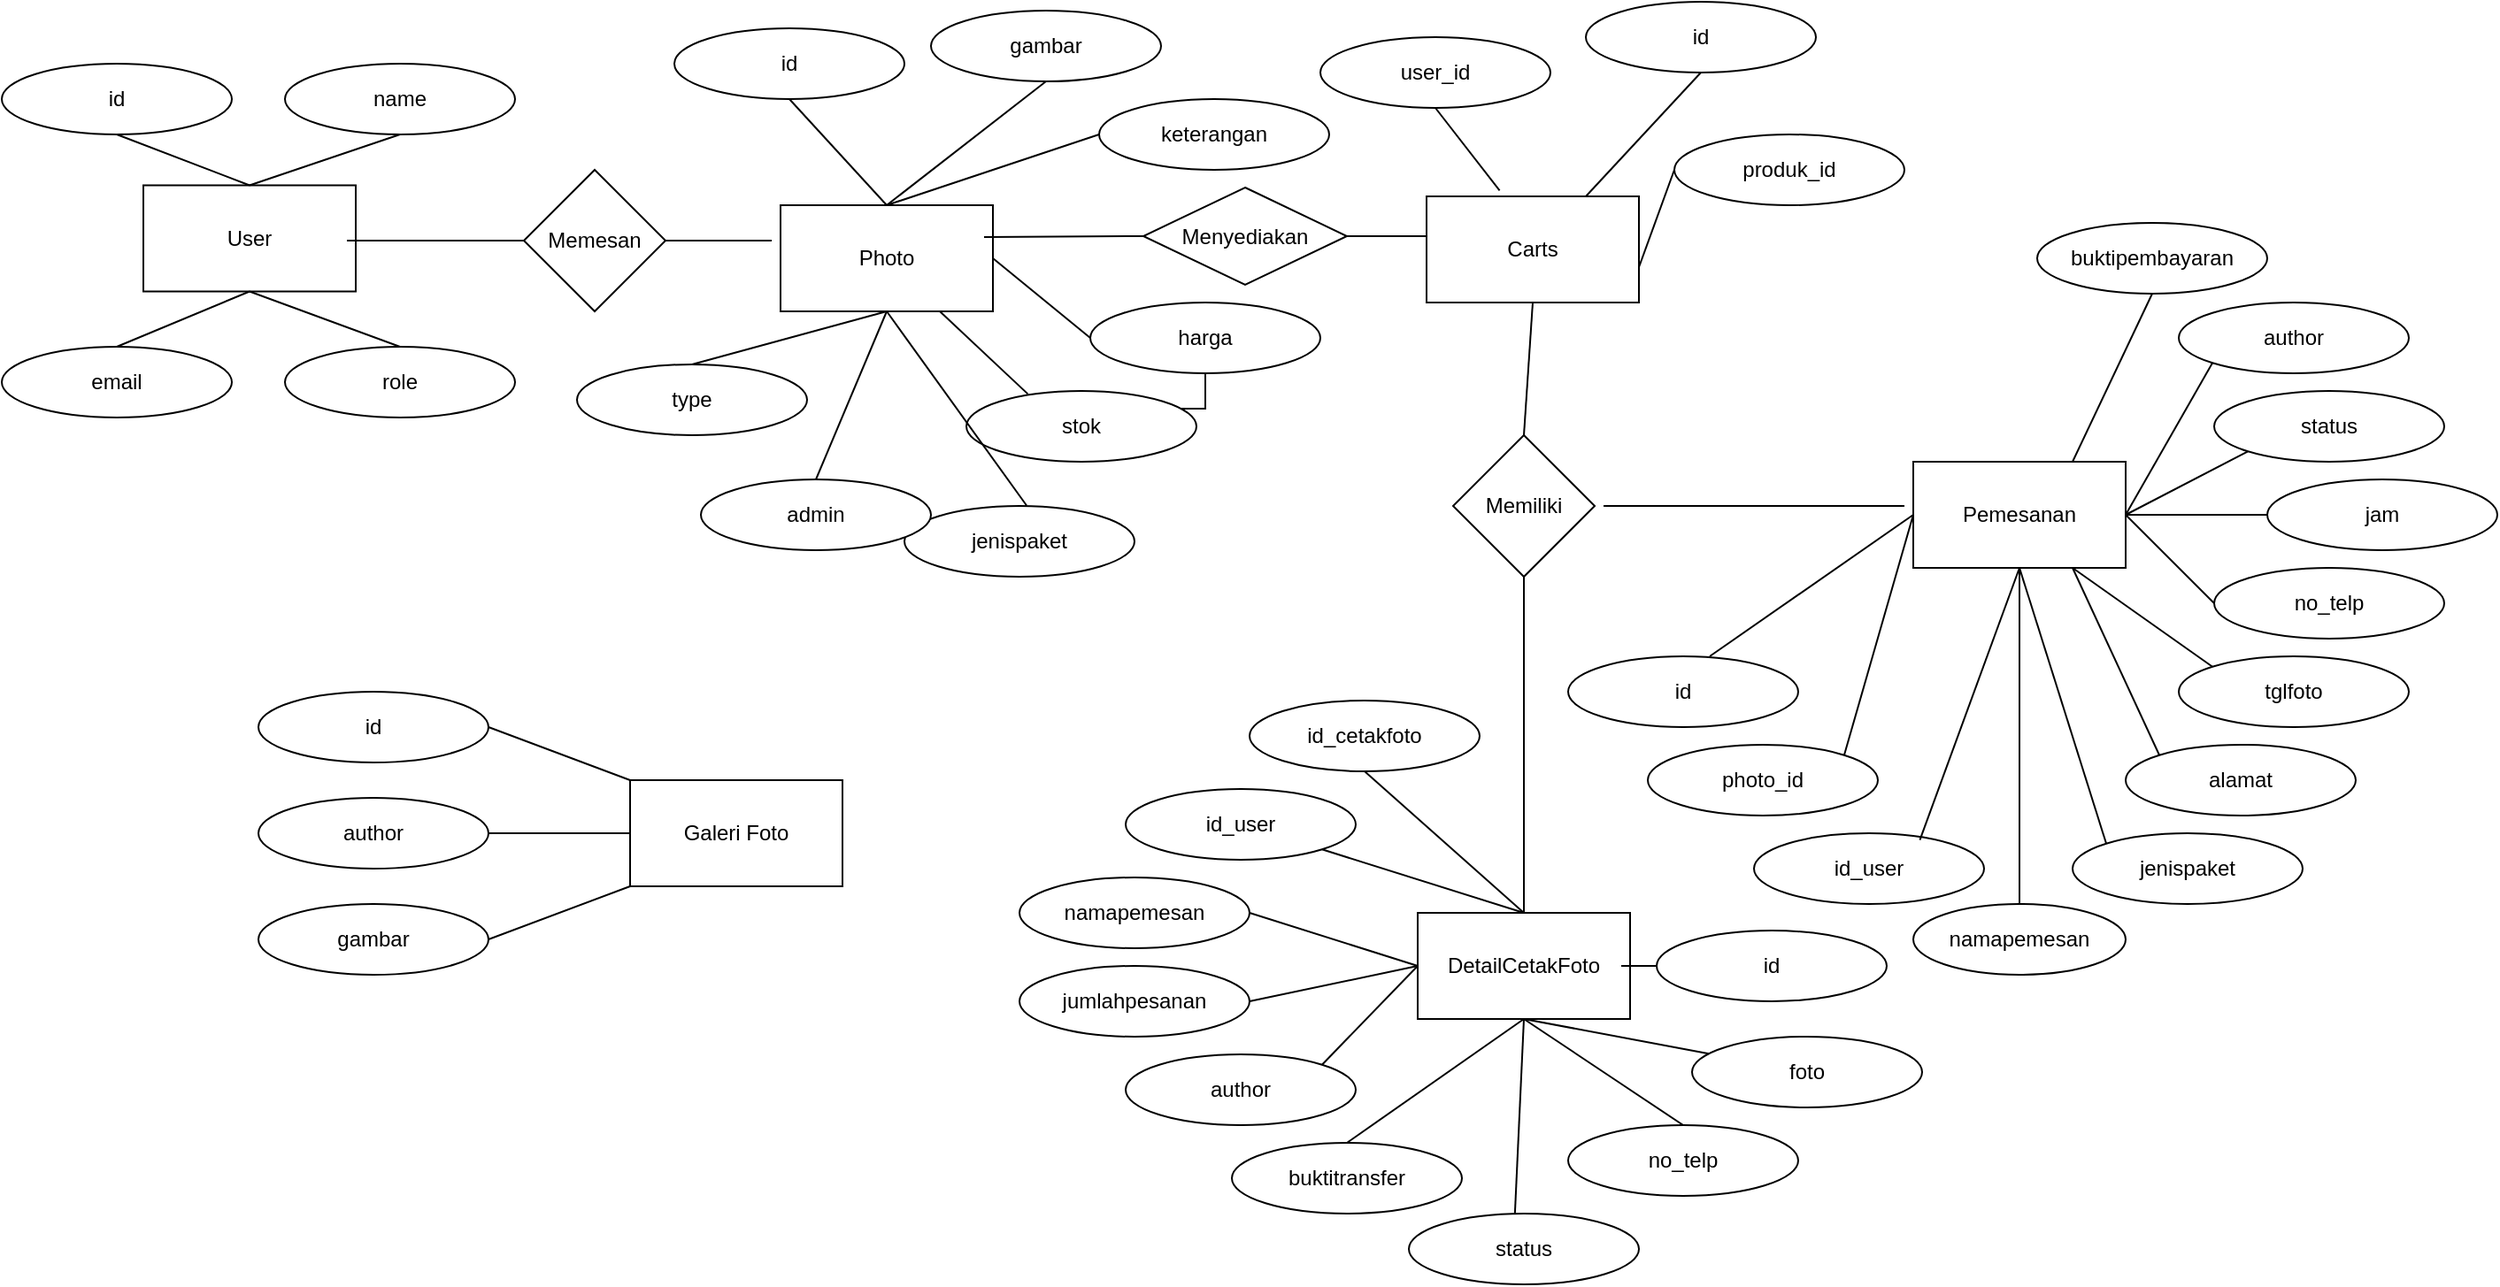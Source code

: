 <mxfile version="16.6.2" type="device"><diagram id="_J8VI4wUgzjr0-naUFcO" name="Page-1"><mxGraphModel dx="1447" dy="750" grid="1" gridSize="10" guides="1" tooltips="1" connect="1" arrows="1" fold="1" page="1" pageScale="1" pageWidth="1100" pageHeight="850" math="0" shadow="0"><root><mxCell id="0"/><mxCell id="1" parent="0"/><mxCell id="YddHM_7tCGJW2yrlSGGe-1" value="Photo" style="rounded=0;whiteSpace=wrap;html=1;" parent="1" vertex="1"><mxGeometry x="665" y="240" width="120" height="60" as="geometry"/></mxCell><mxCell id="YddHM_7tCGJW2yrlSGGe-10" style="rounded=0;orthogonalLoop=1;jettySize=auto;html=1;entryX=1;entryY=0.5;entryDx=0;entryDy=0;endArrow=none;endFill=0;exitX=0;exitY=0;exitDx=0;exitDy=0;" parent="1" source="YddHM_7tCGJW2yrlSGGe-2" target="YddHM_7tCGJW2yrlSGGe-7" edge="1"><mxGeometry relative="1" as="geometry"/></mxCell><mxCell id="YddHM_7tCGJW2yrlSGGe-2" value="Galeri Foto" style="rounded=0;whiteSpace=wrap;html=1;" parent="1" vertex="1"><mxGeometry x="580" y="565" width="120" height="60" as="geometry"/></mxCell><mxCell id="YddHM_7tCGJW2yrlSGGe-3" value="DetailCetakFoto" style="rounded=0;whiteSpace=wrap;html=1;" parent="1" vertex="1"><mxGeometry x="1025" y="640" width="120" height="60" as="geometry"/></mxCell><mxCell id="YddHM_7tCGJW2yrlSGGe-4" value="Carts" style="rounded=0;whiteSpace=wrap;html=1;" parent="1" vertex="1"><mxGeometry x="1030" y="235" width="120" height="60" as="geometry"/></mxCell><mxCell id="YddHM_7tCGJW2yrlSGGe-5" value="User" style="rounded=0;whiteSpace=wrap;html=1;" parent="1" vertex="1"><mxGeometry x="305" y="228.75" width="120" height="60" as="geometry"/></mxCell><mxCell id="YddHM_7tCGJW2yrlSGGe-6" value="Pemesanan" style="rounded=0;whiteSpace=wrap;html=1;" parent="1" vertex="1"><mxGeometry x="1305" y="385" width="120" height="60" as="geometry"/></mxCell><mxCell id="YddHM_7tCGJW2yrlSGGe-7" value="id" style="ellipse;whiteSpace=wrap;html=1;" parent="1" vertex="1"><mxGeometry x="370" y="515" width="130" height="40" as="geometry"/></mxCell><mxCell id="YddHM_7tCGJW2yrlSGGe-8" value="author" style="ellipse;whiteSpace=wrap;html=1;" parent="1" vertex="1"><mxGeometry x="370" y="575" width="130" height="40" as="geometry"/></mxCell><mxCell id="YddHM_7tCGJW2yrlSGGe-9" value="gambar" style="ellipse;whiteSpace=wrap;html=1;" parent="1" vertex="1"><mxGeometry x="370" y="635" width="130" height="40" as="geometry"/></mxCell><mxCell id="YddHM_7tCGJW2yrlSGGe-11" style="rounded=0;orthogonalLoop=1;jettySize=auto;html=1;entryX=1;entryY=0.5;entryDx=0;entryDy=0;endArrow=none;endFill=0;exitX=0;exitY=0.5;exitDx=0;exitDy=0;" parent="1" source="YddHM_7tCGJW2yrlSGGe-2" target="YddHM_7tCGJW2yrlSGGe-8" edge="1"><mxGeometry relative="1" as="geometry"><mxPoint x="590" y="575" as="sourcePoint"/><mxPoint x="510" y="525" as="targetPoint"/></mxGeometry></mxCell><mxCell id="YddHM_7tCGJW2yrlSGGe-12" style="rounded=0;orthogonalLoop=1;jettySize=auto;html=1;entryX=1;entryY=0.5;entryDx=0;entryDy=0;endArrow=none;endFill=0;exitX=0;exitY=1;exitDx=0;exitDy=0;" parent="1" source="YddHM_7tCGJW2yrlSGGe-2" target="YddHM_7tCGJW2yrlSGGe-9" edge="1"><mxGeometry relative="1" as="geometry"><mxPoint x="600" y="585" as="sourcePoint"/><mxPoint x="520" y="535" as="targetPoint"/></mxGeometry></mxCell><mxCell id="YddHM_7tCGJW2yrlSGGe-13" value="id" style="ellipse;whiteSpace=wrap;html=1;" parent="1" vertex="1"><mxGeometry x="1120" y="125" width="130" height="40" as="geometry"/></mxCell><mxCell id="YddHM_7tCGJW2yrlSGGe-15" value="user_id" style="ellipse;whiteSpace=wrap;html=1;" parent="1" vertex="1"><mxGeometry x="970" y="145" width="130" height="40" as="geometry"/></mxCell><mxCell id="YddHM_7tCGJW2yrlSGGe-16" value="produk_id" style="ellipse;whiteSpace=wrap;html=1;" parent="1" vertex="1"><mxGeometry x="1170" y="200" width="130" height="40" as="geometry"/></mxCell><mxCell id="YddHM_7tCGJW2yrlSGGe-20" value="id" style="ellipse;whiteSpace=wrap;html=1;" parent="1" vertex="1"><mxGeometry x="225" y="160" width="130" height="40" as="geometry"/></mxCell><mxCell id="YddHM_7tCGJW2yrlSGGe-21" style="rounded=0;orthogonalLoop=1;jettySize=auto;html=1;entryX=0.5;entryY=0;entryDx=0;entryDy=0;endArrow=none;endFill=0;exitX=0.5;exitY=1;exitDx=0;exitDy=0;" parent="1" source="YddHM_7tCGJW2yrlSGGe-20" target="YddHM_7tCGJW2yrlSGGe-5" edge="1"><mxGeometry relative="1" as="geometry"><mxPoint x="455" y="188.75" as="sourcePoint"/><mxPoint x="735" y="103.75" as="targetPoint"/></mxGeometry></mxCell><mxCell id="YddHM_7tCGJW2yrlSGGe-22" value="name" style="ellipse;whiteSpace=wrap;html=1;" parent="1" vertex="1"><mxGeometry x="385" y="160" width="130" height="40" as="geometry"/></mxCell><mxCell id="YddHM_7tCGJW2yrlSGGe-23" value="role" style="ellipse;whiteSpace=wrap;html=1;" parent="1" vertex="1"><mxGeometry x="385" y="320" width="130" height="40" as="geometry"/></mxCell><mxCell id="YddHM_7tCGJW2yrlSGGe-24" value="email" style="ellipse;whiteSpace=wrap;html=1;" parent="1" vertex="1"><mxGeometry x="225" y="320" width="130" height="40" as="geometry"/></mxCell><mxCell id="YddHM_7tCGJW2yrlSGGe-25" value="id" style="ellipse;whiteSpace=wrap;html=1;" parent="1" vertex="1"><mxGeometry x="1110" y="495" width="130" height="40" as="geometry"/></mxCell><mxCell id="YddHM_7tCGJW2yrlSGGe-26" style="rounded=0;orthogonalLoop=1;jettySize=auto;html=1;endArrow=none;endFill=0;entryX=0;entryY=0.5;entryDx=0;entryDy=0;exitX=0.5;exitY=0;exitDx=0;exitDy=0;" parent="1" target="YddHM_7tCGJW2yrlSGGe-6" edge="1"><mxGeometry relative="1" as="geometry"><mxPoint x="1190" y="495" as="sourcePoint"/><mxPoint x="1302" y="411" as="targetPoint"/></mxGeometry></mxCell><mxCell id="YddHM_7tCGJW2yrlSGGe-27" value="photo_id" style="ellipse;whiteSpace=wrap;html=1;" parent="1" vertex="1"><mxGeometry x="1155" y="545" width="130" height="40" as="geometry"/></mxCell><mxCell id="YddHM_7tCGJW2yrlSGGe-28" value="id_user" style="ellipse;whiteSpace=wrap;html=1;" parent="1" vertex="1"><mxGeometry x="1215" y="595" width="130" height="40" as="geometry"/></mxCell><mxCell id="YddHM_7tCGJW2yrlSGGe-29" style="edgeStyle=none;rounded=0;orthogonalLoop=1;jettySize=auto;html=1;exitX=0.5;exitY=1;exitDx=0;exitDy=0;endArrow=none;endFill=0;" parent="1" source="YddHM_7tCGJW2yrlSGGe-27" target="YddHM_7tCGJW2yrlSGGe-27" edge="1"><mxGeometry relative="1" as="geometry"/></mxCell><mxCell id="YddHM_7tCGJW2yrlSGGe-30" value="namapemesan" style="ellipse;whiteSpace=wrap;html=1;" parent="1" vertex="1"><mxGeometry x="1305" y="635" width="120" height="40" as="geometry"/></mxCell><mxCell id="YddHM_7tCGJW2yrlSGGe-31" value="jenispaket" style="ellipse;whiteSpace=wrap;html=1;" parent="1" vertex="1"><mxGeometry x="1395" y="595" width="130" height="40" as="geometry"/></mxCell><mxCell id="YddHM_7tCGJW2yrlSGGe-32" value="alamat" style="ellipse;whiteSpace=wrap;html=1;" parent="1" vertex="1"><mxGeometry x="1425" y="545" width="130" height="40" as="geometry"/></mxCell><mxCell id="YddHM_7tCGJW2yrlSGGe-33" value="tglfoto" style="ellipse;whiteSpace=wrap;html=1;" parent="1" vertex="1"><mxGeometry x="1455" y="495" width="130" height="40" as="geometry"/></mxCell><mxCell id="YddHM_7tCGJW2yrlSGGe-34" value="jam" style="ellipse;whiteSpace=wrap;html=1;" parent="1" vertex="1"><mxGeometry x="1505" y="395" width="130" height="40" as="geometry"/></mxCell><mxCell id="YddHM_7tCGJW2yrlSGGe-35" value="no_telp" style="ellipse;whiteSpace=wrap;html=1;" parent="1" vertex="1"><mxGeometry x="1475" y="445" width="130" height="40" as="geometry"/></mxCell><mxCell id="YddHM_7tCGJW2yrlSGGe-36" value="status" style="ellipse;whiteSpace=wrap;html=1;" parent="1" vertex="1"><mxGeometry x="1475" y="345" width="130" height="40" as="geometry"/></mxCell><mxCell id="YddHM_7tCGJW2yrlSGGe-37" value="author" style="ellipse;whiteSpace=wrap;html=1;" parent="1" vertex="1"><mxGeometry x="1455" y="295" width="130" height="40" as="geometry"/></mxCell><mxCell id="YddHM_7tCGJW2yrlSGGe-38" value="buktipembayaran" style="ellipse;whiteSpace=wrap;html=1;" parent="1" vertex="1"><mxGeometry x="1375" y="250" width="130" height="40" as="geometry"/></mxCell><mxCell id="YddHM_7tCGJW2yrlSGGe-39" style="rounded=0;orthogonalLoop=1;jettySize=auto;html=1;endArrow=none;endFill=0;exitX=0.5;exitY=1;exitDx=0;exitDy=0;entryX=0.5;entryY=0;entryDx=0;entryDy=0;" parent="1" source="YddHM_7tCGJW2yrlSGGe-40" target="YddHM_7tCGJW2yrlSGGe-1" edge="1"><mxGeometry relative="1" as="geometry"><mxPoint x="635" y="210" as="sourcePoint"/><mxPoint x="665" y="265" as="targetPoint"/></mxGeometry></mxCell><mxCell id="YddHM_7tCGJW2yrlSGGe-40" value="id" style="ellipse;whiteSpace=wrap;html=1;" parent="1" vertex="1"><mxGeometry x="605" y="140" width="130" height="40" as="geometry"/></mxCell><mxCell id="YddHM_7tCGJW2yrlSGGe-41" value="gambar" style="ellipse;whiteSpace=wrap;html=1;" parent="1" vertex="1"><mxGeometry x="750" y="130" width="130" height="40" as="geometry"/></mxCell><mxCell id="YddHM_7tCGJW2yrlSGGe-42" value="keterangan" style="ellipse;whiteSpace=wrap;html=1;" parent="1" vertex="1"><mxGeometry x="845" y="180" width="130" height="40" as="geometry"/></mxCell><mxCell id="kI3NF8IQvV_e2cjnsgpT-13" value="" style="edgeStyle=orthogonalEdgeStyle;rounded=0;orthogonalLoop=1;jettySize=auto;html=1;" edge="1" parent="1" source="YddHM_7tCGJW2yrlSGGe-43" target="YddHM_7tCGJW2yrlSGGe-44"><mxGeometry relative="1" as="geometry"/></mxCell><mxCell id="YddHM_7tCGJW2yrlSGGe-43" value="harga" style="ellipse;whiteSpace=wrap;html=1;" parent="1" vertex="1"><mxGeometry x="840" y="295" width="130" height="40" as="geometry"/></mxCell><mxCell id="YddHM_7tCGJW2yrlSGGe-44" value="stok" style="ellipse;whiteSpace=wrap;html=1;" parent="1" vertex="1"><mxGeometry x="770" y="345" width="130" height="40" as="geometry"/></mxCell><mxCell id="YddHM_7tCGJW2yrlSGGe-45" value="jenispaket" style="ellipse;whiteSpace=wrap;html=1;" parent="1" vertex="1"><mxGeometry x="735" y="410" width="130" height="40" as="geometry"/></mxCell><mxCell id="YddHM_7tCGJW2yrlSGGe-46" value="type" style="ellipse;whiteSpace=wrap;html=1;" parent="1" vertex="1"><mxGeometry x="550" y="330" width="130" height="40" as="geometry"/></mxCell><mxCell id="YddHM_7tCGJW2yrlSGGe-47" value="admin" style="ellipse;whiteSpace=wrap;html=1;" parent="1" vertex="1"><mxGeometry x="620" y="395" width="130" height="40" as="geometry"/></mxCell><mxCell id="YddHM_7tCGJW2yrlSGGe-48" value="id" style="ellipse;whiteSpace=wrap;html=1;" parent="1" vertex="1"><mxGeometry x="1160" y="650" width="130" height="40" as="geometry"/></mxCell><mxCell id="YddHM_7tCGJW2yrlSGGe-49" value="id_cetakfoto" style="ellipse;whiteSpace=wrap;html=1;" parent="1" vertex="1"><mxGeometry x="930" y="520" width="130" height="40" as="geometry"/></mxCell><mxCell id="YddHM_7tCGJW2yrlSGGe-50" value="id_user" style="ellipse;whiteSpace=wrap;html=1;" parent="1" vertex="1"><mxGeometry x="860" y="570" width="130" height="40" as="geometry"/></mxCell><mxCell id="YddHM_7tCGJW2yrlSGGe-51" value="namapemesan" style="ellipse;whiteSpace=wrap;html=1;" parent="1" vertex="1"><mxGeometry x="800" y="620" width="130" height="40" as="geometry"/></mxCell><mxCell id="YddHM_7tCGJW2yrlSGGe-52" value="jumlahpesanan" style="ellipse;whiteSpace=wrap;html=1;" parent="1" vertex="1"><mxGeometry x="800" y="670" width="130" height="40" as="geometry"/></mxCell><mxCell id="YddHM_7tCGJW2yrlSGGe-53" value="foto" style="ellipse;whiteSpace=wrap;html=1;" parent="1" vertex="1"><mxGeometry x="1180" y="710" width="130" height="40" as="geometry"/></mxCell><mxCell id="YddHM_7tCGJW2yrlSGGe-54" value="no_telp" style="ellipse;whiteSpace=wrap;html=1;" parent="1" vertex="1"><mxGeometry x="1110" y="760" width="130" height="40" as="geometry"/></mxCell><mxCell id="YddHM_7tCGJW2yrlSGGe-55" value="status" style="ellipse;whiteSpace=wrap;html=1;" parent="1" vertex="1"><mxGeometry x="1020" y="810" width="130" height="40" as="geometry"/></mxCell><mxCell id="YddHM_7tCGJW2yrlSGGe-56" value="buktitransfer" style="ellipse;whiteSpace=wrap;html=1;" parent="1" vertex="1"><mxGeometry x="920" y="770" width="130" height="40" as="geometry"/></mxCell><mxCell id="YddHM_7tCGJW2yrlSGGe-57" value="author" style="ellipse;whiteSpace=wrap;html=1;" parent="1" vertex="1"><mxGeometry x="860" y="720" width="130" height="40" as="geometry"/></mxCell><mxCell id="YddHM_7tCGJW2yrlSGGe-58" style="rounded=0;orthogonalLoop=1;jettySize=auto;html=1;entryX=0.5;entryY=0;entryDx=0;entryDy=0;endArrow=none;endFill=0;exitX=0.5;exitY=1;exitDx=0;exitDy=0;" parent="1" source="YddHM_7tCGJW2yrlSGGe-22" target="YddHM_7tCGJW2yrlSGGe-5" edge="1"><mxGeometry relative="1" as="geometry"><mxPoint x="495" y="181.25" as="sourcePoint"/><mxPoint x="435" y="268.75" as="targetPoint"/></mxGeometry></mxCell><mxCell id="YddHM_7tCGJW2yrlSGGe-59" style="rounded=0;orthogonalLoop=1;jettySize=auto;html=1;endArrow=none;endFill=0;exitX=0.5;exitY=0;exitDx=0;exitDy=0;entryX=0.5;entryY=1;entryDx=0;entryDy=0;" parent="1" source="YddHM_7tCGJW2yrlSGGe-23" target="YddHM_7tCGJW2yrlSGGe-5" edge="1"><mxGeometry relative="1" as="geometry"><mxPoint x="495" y="236.25" as="sourcePoint"/><mxPoint x="425" y="258.75" as="targetPoint"/></mxGeometry></mxCell><mxCell id="YddHM_7tCGJW2yrlSGGe-60" style="rounded=0;orthogonalLoop=1;jettySize=auto;html=1;endArrow=none;endFill=0;exitX=0.5;exitY=0;exitDx=0;exitDy=0;entryX=0.5;entryY=1;entryDx=0;entryDy=0;" parent="1" source="YddHM_7tCGJW2yrlSGGe-24" target="YddHM_7tCGJW2yrlSGGe-5" edge="1"><mxGeometry relative="1" as="geometry"><mxPoint x="495" y="296.25" as="sourcePoint"/><mxPoint x="425" y="258.75" as="targetPoint"/></mxGeometry></mxCell><mxCell id="YddHM_7tCGJW2yrlSGGe-62" style="rounded=0;orthogonalLoop=1;jettySize=auto;html=1;endArrow=none;endFill=0;exitX=0.5;exitY=0;exitDx=0;exitDy=0;entryX=0.5;entryY=1;entryDx=0;entryDy=0;" parent="1" source="YddHM_7tCGJW2yrlSGGe-3" target="YddHM_7tCGJW2yrlSGGe-49" edge="1"><mxGeometry relative="1" as="geometry"><mxPoint x="1095" y="650" as="sourcePoint"/><mxPoint x="1095" y="520" as="targetPoint"/></mxGeometry></mxCell><mxCell id="YddHM_7tCGJW2yrlSGGe-63" style="rounded=0;orthogonalLoop=1;jettySize=auto;html=1;endArrow=none;endFill=0;exitX=0.5;exitY=0;exitDx=0;exitDy=0;entryX=1;entryY=1;entryDx=0;entryDy=0;" parent="1" source="YddHM_7tCGJW2yrlSGGe-3" target="YddHM_7tCGJW2yrlSGGe-50" edge="1"><mxGeometry relative="1" as="geometry"><mxPoint x="1095" y="650" as="sourcePoint"/><mxPoint x="1005" y="570" as="targetPoint"/></mxGeometry></mxCell><mxCell id="YddHM_7tCGJW2yrlSGGe-64" style="rounded=0;orthogonalLoop=1;jettySize=auto;html=1;endArrow=none;endFill=0;exitX=0;exitY=0.5;exitDx=0;exitDy=0;entryX=1;entryY=0.5;entryDx=0;entryDy=0;" parent="1" source="YddHM_7tCGJW2yrlSGGe-3" target="YddHM_7tCGJW2yrlSGGe-51" edge="1"><mxGeometry relative="1" as="geometry"><mxPoint x="1095" y="650" as="sourcePoint"/><mxPoint x="980.901" y="614.161" as="targetPoint"/></mxGeometry></mxCell><mxCell id="YddHM_7tCGJW2yrlSGGe-65" style="rounded=0;orthogonalLoop=1;jettySize=auto;html=1;endArrow=none;endFill=0;exitX=0;exitY=0.5;exitDx=0;exitDy=0;entryX=1;entryY=0.5;entryDx=0;entryDy=0;" parent="1" source="YddHM_7tCGJW2yrlSGGe-3" target="YddHM_7tCGJW2yrlSGGe-52" edge="1"><mxGeometry relative="1" as="geometry"><mxPoint x="1035" y="680" as="sourcePoint"/><mxPoint x="940.0" y="650" as="targetPoint"/></mxGeometry></mxCell><mxCell id="YddHM_7tCGJW2yrlSGGe-66" style="rounded=0;orthogonalLoop=1;jettySize=auto;html=1;endArrow=none;endFill=0;exitX=0;exitY=0.5;exitDx=0;exitDy=0;entryX=1;entryY=0;entryDx=0;entryDy=0;" parent="1" source="YddHM_7tCGJW2yrlSGGe-3" target="YddHM_7tCGJW2yrlSGGe-57" edge="1"><mxGeometry relative="1" as="geometry"><mxPoint x="1035" y="680" as="sourcePoint"/><mxPoint x="940.0" y="700" as="targetPoint"/></mxGeometry></mxCell><mxCell id="YddHM_7tCGJW2yrlSGGe-67" style="rounded=0;orthogonalLoop=1;jettySize=auto;html=1;endArrow=none;endFill=0;entryX=0.5;entryY=0;entryDx=0;entryDy=0;" parent="1" target="YddHM_7tCGJW2yrlSGGe-56" edge="1"><mxGeometry relative="1" as="geometry"><mxPoint x="1085" y="700" as="sourcePoint"/><mxPoint x="980.901" y="735.839" as="targetPoint"/></mxGeometry></mxCell><mxCell id="YddHM_7tCGJW2yrlSGGe-68" style="rounded=0;orthogonalLoop=1;jettySize=auto;html=1;endArrow=none;endFill=0;entryX=0.461;entryY=0;entryDx=0;entryDy=0;entryPerimeter=0;" parent="1" target="YddHM_7tCGJW2yrlSGGe-55" edge="1"><mxGeometry relative="1" as="geometry"><mxPoint x="1085" y="700" as="sourcePoint"/><mxPoint x="995" y="780" as="targetPoint"/></mxGeometry></mxCell><mxCell id="YddHM_7tCGJW2yrlSGGe-69" style="rounded=0;orthogonalLoop=1;jettySize=auto;html=1;endArrow=none;endFill=0;entryX=0.5;entryY=0;entryDx=0;entryDy=0;exitX=0.5;exitY=1;exitDx=0;exitDy=0;" parent="1" source="YddHM_7tCGJW2yrlSGGe-3" target="YddHM_7tCGJW2yrlSGGe-54" edge="1"><mxGeometry relative="1" as="geometry"><mxPoint x="1080" y="700" as="sourcePoint"/><mxPoint x="1089.93" y="820" as="targetPoint"/></mxGeometry></mxCell><mxCell id="YddHM_7tCGJW2yrlSGGe-70" style="rounded=0;orthogonalLoop=1;jettySize=auto;html=1;endArrow=none;endFill=0;exitX=0.5;exitY=1;exitDx=0;exitDy=0;" parent="1" source="YddHM_7tCGJW2yrlSGGe-3" target="YddHM_7tCGJW2yrlSGGe-53" edge="1"><mxGeometry relative="1" as="geometry"><mxPoint x="1095" y="710" as="sourcePoint"/><mxPoint x="1185" y="770" as="targetPoint"/></mxGeometry></mxCell><mxCell id="YddHM_7tCGJW2yrlSGGe-72" style="rounded=0;orthogonalLoop=1;jettySize=auto;html=1;endArrow=none;endFill=0;exitX=0.5;exitY=1;exitDx=0;exitDy=0;" parent="1" source="YddHM_7tCGJW2yrlSGGe-41" edge="1"><mxGeometry relative="1" as="geometry"><mxPoint x="680" y="190" as="sourcePoint"/><mxPoint x="725" y="240" as="targetPoint"/></mxGeometry></mxCell><mxCell id="YddHM_7tCGJW2yrlSGGe-73" style="rounded=0;orthogonalLoop=1;jettySize=auto;html=1;endArrow=none;endFill=0;exitX=0;exitY=0.5;exitDx=0;exitDy=0;entryX=0.5;entryY=0;entryDx=0;entryDy=0;" parent="1" source="YddHM_7tCGJW2yrlSGGe-42" target="YddHM_7tCGJW2yrlSGGe-1" edge="1"><mxGeometry relative="1" as="geometry"><mxPoint x="825" y="180" as="sourcePoint"/><mxPoint x="735" y="250" as="targetPoint"/></mxGeometry></mxCell><mxCell id="YddHM_7tCGJW2yrlSGGe-74" style="rounded=0;orthogonalLoop=1;jettySize=auto;html=1;endArrow=none;endFill=0;exitX=0;exitY=0.5;exitDx=0;exitDy=0;entryX=1;entryY=0.5;entryDx=0;entryDy=0;" parent="1" source="YddHM_7tCGJW2yrlSGGe-43" target="YddHM_7tCGJW2yrlSGGe-1" edge="1"><mxGeometry relative="1" as="geometry"><mxPoint x="855" y="210" as="sourcePoint"/><mxPoint x="725" y="240" as="targetPoint"/></mxGeometry></mxCell><mxCell id="YddHM_7tCGJW2yrlSGGe-76" style="rounded=0;orthogonalLoop=1;jettySize=auto;html=1;endArrow=none;endFill=0;exitX=0.531;exitY=-0.006;exitDx=0;exitDy=0;entryX=0.5;entryY=1;entryDx=0;entryDy=0;exitPerimeter=0;" parent="1" source="YddHM_7tCGJW2yrlSGGe-45" target="YddHM_7tCGJW2yrlSGGe-1" edge="1"><mxGeometry relative="1" as="geometry"><mxPoint x="859.109" y="315.836" as="sourcePoint"/><mxPoint x="795" y="280" as="targetPoint"/></mxGeometry></mxCell><mxCell id="YddHM_7tCGJW2yrlSGGe-77" style="rounded=0;orthogonalLoop=1;jettySize=auto;html=1;endArrow=none;endFill=0;exitX=0.5;exitY=0;exitDx=0;exitDy=0;" parent="1" source="YddHM_7tCGJW2yrlSGGe-47" edge="1"><mxGeometry relative="1" as="geometry"><mxPoint x="824.03" y="361.76" as="sourcePoint"/><mxPoint x="725" y="300" as="targetPoint"/></mxGeometry></mxCell><mxCell id="YddHM_7tCGJW2yrlSGGe-78" style="rounded=0;orthogonalLoop=1;jettySize=auto;html=1;endArrow=none;endFill=0;exitX=0.5;exitY=0;exitDx=0;exitDy=0;" parent="1" source="YddHM_7tCGJW2yrlSGGe-46" edge="1"><mxGeometry relative="1" as="geometry"><mxPoint x="735" y="410" as="sourcePoint"/><mxPoint x="725" y="300" as="targetPoint"/></mxGeometry></mxCell><mxCell id="YddHM_7tCGJW2yrlSGGe-79" style="rounded=0;orthogonalLoop=1;jettySize=auto;html=1;endArrow=none;endFill=0;entryX=0;entryY=0.5;entryDx=0;entryDy=0;exitX=1;exitY=0;exitDx=0;exitDy=0;" parent="1" source="YddHM_7tCGJW2yrlSGGe-27" target="YddHM_7tCGJW2yrlSGGe-6" edge="1"><mxGeometry relative="1" as="geometry"><mxPoint x="1200" y="500" as="sourcePoint"/><mxPoint x="1315" y="425" as="targetPoint"/></mxGeometry></mxCell><mxCell id="YddHM_7tCGJW2yrlSGGe-80" style="rounded=0;orthogonalLoop=1;jettySize=auto;html=1;endArrow=none;endFill=0;entryX=0.5;entryY=1;entryDx=0;entryDy=0;exitX=0.721;exitY=0.096;exitDx=0;exitDy=0;exitPerimeter=0;" parent="1" source="YddHM_7tCGJW2yrlSGGe-28" target="YddHM_7tCGJW2yrlSGGe-6" edge="1"><mxGeometry relative="1" as="geometry"><mxPoint x="1275.962" y="555.858" as="sourcePoint"/><mxPoint x="1315" y="425" as="targetPoint"/></mxGeometry></mxCell><mxCell id="YddHM_7tCGJW2yrlSGGe-81" style="rounded=0;orthogonalLoop=1;jettySize=auto;html=1;endArrow=none;endFill=0;exitX=0.5;exitY=0;exitDx=0;exitDy=0;entryX=0.5;entryY=1;entryDx=0;entryDy=0;" parent="1" source="YddHM_7tCGJW2yrlSGGe-30" target="YddHM_7tCGJW2yrlSGGe-6" edge="1"><mxGeometry relative="1" as="geometry"><mxPoint x="1290" y="600" as="sourcePoint"/><mxPoint x="1370" y="470" as="targetPoint"/></mxGeometry></mxCell><mxCell id="YddHM_7tCGJW2yrlSGGe-82" style="rounded=0;orthogonalLoop=1;jettySize=auto;html=1;endArrow=none;endFill=0;exitX=0;exitY=0;exitDx=0;exitDy=0;entryX=0.5;entryY=1;entryDx=0;entryDy=0;" parent="1" source="YddHM_7tCGJW2yrlSGGe-31" target="YddHM_7tCGJW2yrlSGGe-6" edge="1"><mxGeometry relative="1" as="geometry"><mxPoint x="1375" y="640" as="sourcePoint"/><mxPoint x="1375" y="455" as="targetPoint"/></mxGeometry></mxCell><mxCell id="YddHM_7tCGJW2yrlSGGe-83" style="rounded=0;orthogonalLoop=1;jettySize=auto;html=1;endArrow=none;endFill=0;exitX=0;exitY=0;exitDx=0;exitDy=0;entryX=0.75;entryY=1;entryDx=0;entryDy=0;" parent="1" source="YddHM_7tCGJW2yrlSGGe-32" target="YddHM_7tCGJW2yrlSGGe-6" edge="1"><mxGeometry relative="1" as="geometry"><mxPoint x="1424.038" y="605.858" as="sourcePoint"/><mxPoint x="1375" y="455" as="targetPoint"/></mxGeometry></mxCell><mxCell id="YddHM_7tCGJW2yrlSGGe-84" style="rounded=0;orthogonalLoop=1;jettySize=auto;html=1;endArrow=none;endFill=0;exitX=0;exitY=0;exitDx=0;exitDy=0;entryX=0.75;entryY=1;entryDx=0;entryDy=0;" parent="1" source="YddHM_7tCGJW2yrlSGGe-33" target="YddHM_7tCGJW2yrlSGGe-6" edge="1"><mxGeometry relative="1" as="geometry"><mxPoint x="1454.038" y="555.858" as="sourcePoint"/><mxPoint x="1405" y="455" as="targetPoint"/></mxGeometry></mxCell><mxCell id="YddHM_7tCGJW2yrlSGGe-85" style="rounded=0;orthogonalLoop=1;jettySize=auto;html=1;endArrow=none;endFill=0;exitX=0;exitY=0.5;exitDx=0;exitDy=0;entryX=1;entryY=0.5;entryDx=0;entryDy=0;" parent="1" source="YddHM_7tCGJW2yrlSGGe-35" target="YddHM_7tCGJW2yrlSGGe-6" edge="1"><mxGeometry relative="1" as="geometry"><mxPoint x="1484.038" y="505.858" as="sourcePoint"/><mxPoint x="1405" y="455" as="targetPoint"/></mxGeometry></mxCell><mxCell id="YddHM_7tCGJW2yrlSGGe-86" style="rounded=0;orthogonalLoop=1;jettySize=auto;html=1;endArrow=none;endFill=0;exitX=0;exitY=0.5;exitDx=0;exitDy=0;entryX=1;entryY=0.5;entryDx=0;entryDy=0;" parent="1" source="YddHM_7tCGJW2yrlSGGe-34" target="YddHM_7tCGJW2yrlSGGe-6" edge="1"><mxGeometry relative="1" as="geometry"><mxPoint x="1485" y="470" as="sourcePoint"/><mxPoint x="1435" y="425" as="targetPoint"/></mxGeometry></mxCell><mxCell id="YddHM_7tCGJW2yrlSGGe-87" style="rounded=0;orthogonalLoop=1;jettySize=auto;html=1;endArrow=none;endFill=0;exitX=0;exitY=1;exitDx=0;exitDy=0;entryX=1;entryY=0.5;entryDx=0;entryDy=0;" parent="1" source="YddHM_7tCGJW2yrlSGGe-36" target="YddHM_7tCGJW2yrlSGGe-6" edge="1"><mxGeometry relative="1" as="geometry"><mxPoint x="1515" y="425" as="sourcePoint"/><mxPoint x="1435" y="425" as="targetPoint"/></mxGeometry></mxCell><mxCell id="YddHM_7tCGJW2yrlSGGe-88" style="rounded=0;orthogonalLoop=1;jettySize=auto;html=1;endArrow=none;endFill=0;exitX=0;exitY=1;exitDx=0;exitDy=0;entryX=1;entryY=0.5;entryDx=0;entryDy=0;" parent="1" source="YddHM_7tCGJW2yrlSGGe-37" target="YddHM_7tCGJW2yrlSGGe-6" edge="1"><mxGeometry relative="1" as="geometry"><mxPoint x="1504.038" y="389.142" as="sourcePoint"/><mxPoint x="1435" y="425" as="targetPoint"/></mxGeometry></mxCell><mxCell id="YddHM_7tCGJW2yrlSGGe-89" style="rounded=0;orthogonalLoop=1;jettySize=auto;html=1;endArrow=none;endFill=0;exitX=0.5;exitY=1;exitDx=0;exitDy=0;entryX=0.75;entryY=0;entryDx=0;entryDy=0;" parent="1" source="YddHM_7tCGJW2yrlSGGe-38" target="YddHM_7tCGJW2yrlSGGe-6" edge="1"><mxGeometry relative="1" as="geometry"><mxPoint x="1484.038" y="339.142" as="sourcePoint"/><mxPoint x="1435" y="425" as="targetPoint"/></mxGeometry></mxCell><mxCell id="kI3NF8IQvV_e2cjnsgpT-2" value="" style="endArrow=none;html=1;rounded=0;" edge="1" parent="1" target="kI3NF8IQvV_e2cjnsgpT-3"><mxGeometry width="50" height="50" relative="1" as="geometry"><mxPoint x="420" y="260" as="sourcePoint"/><mxPoint x="560" y="260" as="targetPoint"/><Array as="points"><mxPoint x="420" y="260"/></Array></mxGeometry></mxCell><mxCell id="kI3NF8IQvV_e2cjnsgpT-3" value="Memesan" style="rhombus;whiteSpace=wrap;html=1;" vertex="1" parent="1"><mxGeometry x="520.0" y="220" width="80" height="80" as="geometry"/></mxCell><mxCell id="kI3NF8IQvV_e2cjnsgpT-6" value="" style="endArrow=none;html=1;rounded=0;exitX=1;exitY=0.5;exitDx=0;exitDy=0;" edge="1" parent="1" source="kI3NF8IQvV_e2cjnsgpT-3"><mxGeometry width="50" height="50" relative="1" as="geometry"><mxPoint x="630" y="290" as="sourcePoint"/><mxPoint x="660" y="260" as="targetPoint"/></mxGeometry></mxCell><mxCell id="kI3NF8IQvV_e2cjnsgpT-9" value="" style="endArrow=none;html=1;rounded=0;entryX=0.5;entryY=1;entryDx=0;entryDy=0;exitX=0.344;exitY=-0.056;exitDx=0;exitDy=0;exitPerimeter=0;" edge="1" parent="1" source="YddHM_7tCGJW2yrlSGGe-4" target="YddHM_7tCGJW2yrlSGGe-15"><mxGeometry width="50" height="50" relative="1" as="geometry"><mxPoint x="1070" y="225" as="sourcePoint"/><mxPoint x="830" y="395" as="targetPoint"/></mxGeometry></mxCell><mxCell id="kI3NF8IQvV_e2cjnsgpT-10" value="" style="endArrow=none;html=1;rounded=0;entryX=0.5;entryY=1;entryDx=0;entryDy=0;exitX=0.75;exitY=0;exitDx=0;exitDy=0;" edge="1" parent="1" source="YddHM_7tCGJW2yrlSGGe-4" target="YddHM_7tCGJW2yrlSGGe-13"><mxGeometry width="50" height="50" relative="1" as="geometry"><mxPoint x="780" y="445" as="sourcePoint"/><mxPoint x="830" y="395" as="targetPoint"/></mxGeometry></mxCell><mxCell id="kI3NF8IQvV_e2cjnsgpT-11" value="" style="endArrow=none;html=1;rounded=0;entryX=0;entryY=0.5;entryDx=0;entryDy=0;" edge="1" parent="1" target="YddHM_7tCGJW2yrlSGGe-16"><mxGeometry width="50" height="50" relative="1" as="geometry"><mxPoint x="1150" y="275" as="sourcePoint"/><mxPoint x="830" y="395" as="targetPoint"/></mxGeometry></mxCell><mxCell id="kI3NF8IQvV_e2cjnsgpT-12" value="" style="endArrow=none;html=1;rounded=0;exitX=0.75;exitY=1;exitDx=0;exitDy=0;entryX=0.267;entryY=0.042;entryDx=0;entryDy=0;entryPerimeter=0;" edge="1" parent="1" source="YddHM_7tCGJW2yrlSGGe-1" target="YddHM_7tCGJW2yrlSGGe-44"><mxGeometry width="50" height="50" relative="1" as="geometry"><mxPoint x="820" y="440" as="sourcePoint"/><mxPoint x="800" y="340" as="targetPoint"/></mxGeometry></mxCell><mxCell id="kI3NF8IQvV_e2cjnsgpT-15" value="Menyediakan" style="rhombus;whiteSpace=wrap;html=1;" vertex="1" parent="1"><mxGeometry x="870" y="230" width="115" height="55" as="geometry"/></mxCell><mxCell id="kI3NF8IQvV_e2cjnsgpT-16" value="" style="endArrow=none;html=1;rounded=0;entryX=0;entryY=0.5;entryDx=0;entryDy=0;" edge="1" parent="1" target="kI3NF8IQvV_e2cjnsgpT-15"><mxGeometry width="50" height="50" relative="1" as="geometry"><mxPoint x="780" y="258" as="sourcePoint"/><mxPoint x="870" y="390" as="targetPoint"/></mxGeometry></mxCell><mxCell id="kI3NF8IQvV_e2cjnsgpT-17" value="" style="endArrow=none;html=1;rounded=0;exitX=1;exitY=0.5;exitDx=0;exitDy=0;entryX=0;entryY=0.375;entryDx=0;entryDy=0;entryPerimeter=0;" edge="1" parent="1" source="kI3NF8IQvV_e2cjnsgpT-15" target="YddHM_7tCGJW2yrlSGGe-4"><mxGeometry width="50" height="50" relative="1" as="geometry"><mxPoint x="820" y="440" as="sourcePoint"/><mxPoint x="1030" y="250" as="targetPoint"/></mxGeometry></mxCell><mxCell id="kI3NF8IQvV_e2cjnsgpT-19" value="Memiliki" style="rhombus;whiteSpace=wrap;html=1;" vertex="1" parent="1"><mxGeometry x="1045" y="370" width="80" height="80" as="geometry"/></mxCell><mxCell id="kI3NF8IQvV_e2cjnsgpT-20" value="" style="endArrow=none;html=1;rounded=0;" edge="1" parent="1"><mxGeometry width="50" height="50" relative="1" as="geometry"><mxPoint x="1130" y="410" as="sourcePoint"/><mxPoint x="1300" y="410" as="targetPoint"/></mxGeometry></mxCell><mxCell id="kI3NF8IQvV_e2cjnsgpT-23" value="" style="endArrow=none;html=1;rounded=0;entryX=0;entryY=0.5;entryDx=0;entryDy=0;" edge="1" parent="1" target="YddHM_7tCGJW2yrlSGGe-48"><mxGeometry width="50" height="50" relative="1" as="geometry"><mxPoint x="1140" y="670" as="sourcePoint"/><mxPoint x="1090" y="570" as="targetPoint"/></mxGeometry></mxCell><mxCell id="kI3NF8IQvV_e2cjnsgpT-24" value="" style="endArrow=none;html=1;rounded=0;entryX=0.5;entryY=1;entryDx=0;entryDy=0;exitX=0.5;exitY=0;exitDx=0;exitDy=0;" edge="1" parent="1" source="YddHM_7tCGJW2yrlSGGe-3" target="kI3NF8IQvV_e2cjnsgpT-19"><mxGeometry width="50" height="50" relative="1" as="geometry"><mxPoint x="1040" y="620" as="sourcePoint"/><mxPoint x="1090" y="570" as="targetPoint"/></mxGeometry></mxCell><mxCell id="kI3NF8IQvV_e2cjnsgpT-28" value="" style="endArrow=none;html=1;rounded=0;entryX=0.5;entryY=1;entryDx=0;entryDy=0;exitX=0.5;exitY=0;exitDx=0;exitDy=0;" edge="1" parent="1" source="kI3NF8IQvV_e2cjnsgpT-19" target="YddHM_7tCGJW2yrlSGGe-4"><mxGeometry width="50" height="50" relative="1" as="geometry"><mxPoint x="1040" y="620" as="sourcePoint"/><mxPoint x="1090" y="570" as="targetPoint"/></mxGeometry></mxCell></root></mxGraphModel></diagram></mxfile>